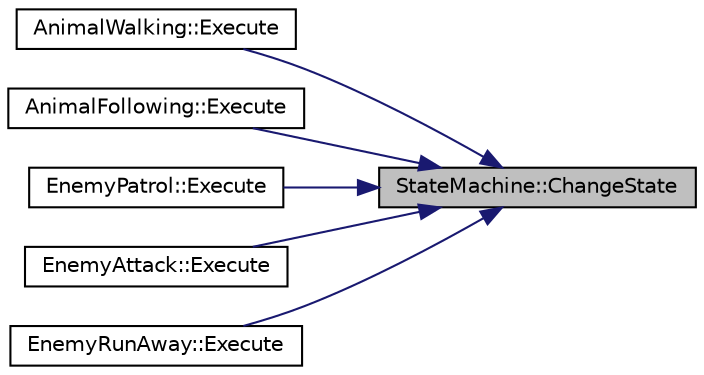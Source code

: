 digraph "StateMachine::ChangeState"
{
 // LATEX_PDF_SIZE
  bgcolor="transparent";
  edge [fontname="Helvetica",fontsize="10",labelfontname="Helvetica",labelfontsize="10"];
  node [fontname="Helvetica",fontsize="10",shape=record];
  rankdir="RL";
  Node1 [label="StateMachine::ChangeState",height=0.2,width=0.4,color="black", fillcolor="grey75", style="filled", fontcolor="black",tooltip="Permet de changer l'état courrant."];
  Node1 -> Node2 [dir="back",color="midnightblue",fontsize="10",style="solid",fontname="Helvetica"];
  Node2 [label="AnimalWalking::Execute",height=0.2,width=0.4,color="black",URL="$classAnimalWalking.html#a43a258f2a7665923b12b16763f4863b4",tooltip="Execution de l'état. L'Animal se déplace aléatoirement et entre en état AnimalFollowing si le joueur ..."];
  Node1 -> Node3 [dir="back",color="midnightblue",fontsize="10",style="solid",fontname="Helvetica"];
  Node3 [label="AnimalFollowing::Execute",height=0.2,width=0.4,color="black",URL="$classAnimalFollowing.html#af1712ef260f6e99602db5acc868825f5",tooltip="Execution de l'état. L'Animal se déplace en direction du joueur. Il entre en état AnimalWalking si il..."];
  Node1 -> Node4 [dir="back",color="midnightblue",fontsize="10",style="solid",fontname="Helvetica"];
  Node4 [label="EnemyPatrol::Execute",height=0.2,width=0.4,color="black",URL="$classEnemyPatrol.html#a92c0b7b89f54d977fcbbc22704c445c5",tooltip="Execution de l'état. L'Enemy se déplace aléatoirement et entre en état EnemyAttack si le joueur est a..."];
  Node1 -> Node5 [dir="back",color="midnightblue",fontsize="10",style="solid",fontname="Helvetica"];
  Node5 [label="EnemyAttack::Execute",height=0.2,width=0.4,color="black",URL="$classEnemyAttack.html#a3da580ed9a1f68dab67de66a210bfe30",tooltip="Execution de l'état. L'Enemy se déplace en direciton du Player, et si il est assez proche il l'attaqu..."];
  Node1 -> Node6 [dir="back",color="midnightblue",fontsize="10",style="solid",fontname="Helvetica"];
  Node6 [label="EnemyRunAway::Execute",height=0.2,width=0.4,color="black",URL="$classEnemyRunAway.html#a5024c29a69c0229bc6a34ffa44436020",tooltip="Execution de l'état. L'Enemy se déplace dans la direciton opposé du Player. Si il est assez loin,..."];
}
